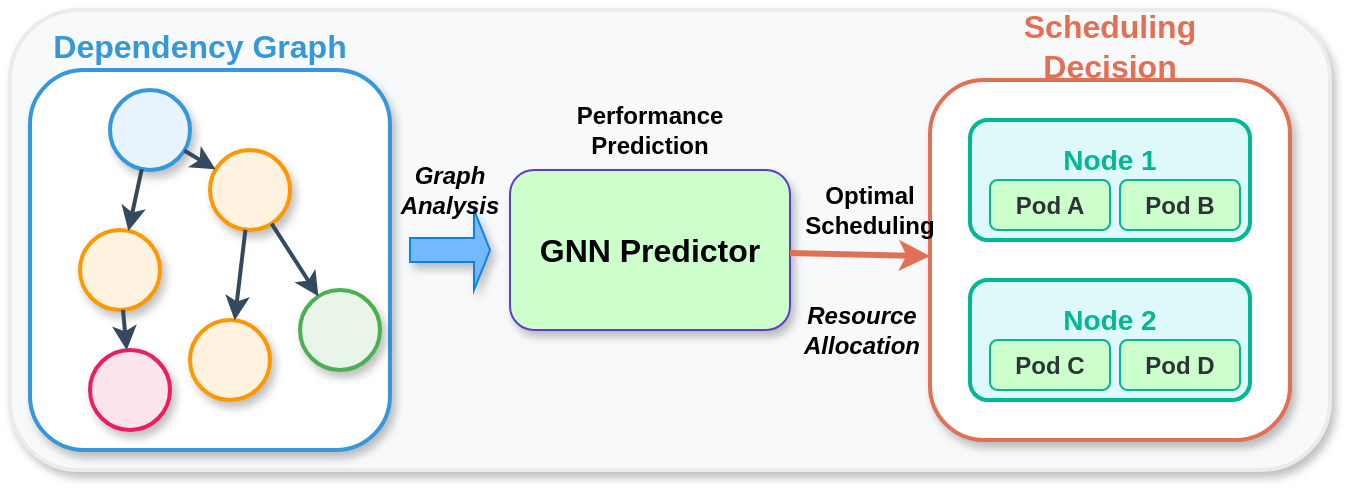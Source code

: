 <mxfile version="27.1.4">
  <diagram name="第 1 页" id="vpEmNmz1VxD7TS162uRm">
    <mxGraphModel dx="1331" dy="750" grid="1" gridSize="10" guides="1" tooltips="1" connect="1" arrows="1" fold="1" page="1" pageScale="1" pageWidth="1200" pageHeight="800" math="0" shadow="0">
      <root>
        <mxCell id="0" />
        <mxCell id="1" parent="0" />
        <mxCell id="main_bg" value="" style="rounded=1;whiteSpace=wrap;html=1;fillColor=#f8f9fa;strokeColor=#e9ecef;strokeWidth=2;shadow=1;" parent="1" vertex="1">
          <mxGeometry x="180" y="170" width="660" height="230" as="geometry" />
        </mxCell>
        <mxCell id="graph_bg" value="" style="rounded=1;whiteSpace=wrap;html=1;fillColor=#ffffff;strokeColor=#3498db;strokeWidth=2;shadow=1;" parent="1" vertex="1">
          <mxGeometry x="190" y="200" width="180" height="190" as="geometry" />
        </mxCell>
        <mxCell id="graph_title" value="Dependency Graph" style="text;html=1;strokeColor=none;fillColor=none;align=center;verticalAlign=middle;whiteSpace=wrap;rounded=0;fontSize=16;fontStyle=1;fontColor=#3498db;" parent="1" vertex="1">
          <mxGeometry x="200" y="175" width="150" height="25" as="geometry" />
        </mxCell>
        <mxCell id="node1" value="" style="ellipse;whiteSpace=wrap;html=1;aspect=fixed;fontSize=11;fontStyle=1;fillColor=#e8f4fd;strokeColor=#3498db;strokeWidth=2;shadow=1;" parent="1" vertex="1">
          <mxGeometry x="230" y="210" width="40" height="40" as="geometry" />
        </mxCell>
        <mxCell id="node2" value="" style="ellipse;whiteSpace=wrap;html=1;aspect=fixed;fontSize=11;fontStyle=1;fillColor=#fff3e0;strokeColor=#ff9800;strokeWidth=2;shadow=1;" parent="1" vertex="1">
          <mxGeometry x="215" y="280" width="40" height="40" as="geometry" />
        </mxCell>
        <mxCell id="node3" value="" style="ellipse;whiteSpace=wrap;html=1;aspect=fixed;fontSize=11;fontStyle=1;fillColor=#fff3e0;strokeColor=#ff9800;strokeWidth=2;shadow=1;" parent="1" vertex="1">
          <mxGeometry x="280" y="240" width="40" height="40" as="geometry" />
        </mxCell>
        <mxCell id="node4" value="" style="ellipse;whiteSpace=wrap;html=1;aspect=fixed;fontSize=11;fontStyle=1;fillColor=#fff3e0;strokeColor=#ff9800;strokeWidth=2;shadow=1;" parent="1" vertex="1">
          <mxGeometry x="270" y="325" width="40" height="40" as="geometry" />
        </mxCell>
        <mxCell id="node5" value="" style="ellipse;whiteSpace=wrap;html=1;aspect=fixed;fontSize=11;fontStyle=1;fillColor=#e8f5e8;strokeColor=#4caf50;strokeWidth=2;shadow=1;" parent="1" vertex="1">
          <mxGeometry x="325" y="310" width="40" height="40" as="geometry" />
        </mxCell>
        <mxCell id="node6" value="" style="ellipse;whiteSpace=wrap;html=1;aspect=fixed;fontSize=11;fontStyle=1;fillColor=#fce4ec;strokeColor=#e91e63;strokeWidth=2;shadow=1;" parent="1" vertex="1">
          <mxGeometry x="220" y="340" width="40" height="40" as="geometry" />
        </mxCell>
        <mxCell id="edge1" value="" style="endArrow=classic;html=1;rounded=1;strokeWidth=2;strokeColor=#34495e;curved=1;" parent="1" source="node1" target="node2" edge="1">
          <mxGeometry width="50" height="50" relative="1" as="geometry">
            <mxPoint x="340" y="350" as="sourcePoint" />
            <mxPoint x="390" y="300" as="targetPoint" />
          </mxGeometry>
        </mxCell>
        <mxCell id="edge2" value="" style="endArrow=classic;html=1;rounded=1;strokeWidth=2;strokeColor=#34495e;curved=1;" parent="1" source="node1" target="node3" edge="1">
          <mxGeometry width="50" height="50" relative="1" as="geometry">
            <mxPoint x="340" y="350" as="sourcePoint" />
            <mxPoint x="390" y="300" as="targetPoint" />
          </mxGeometry>
        </mxCell>
        <mxCell id="edge3" value="" style="endArrow=classic;html=1;rounded=1;strokeWidth=2;strokeColor=#34495e;curved=1;" parent="1" source="node2" target="node6" edge="1">
          <mxGeometry width="50" height="50" relative="1" as="geometry">
            <mxPoint x="340" y="350" as="sourcePoint" />
            <mxPoint x="390" y="300" as="targetPoint" />
          </mxGeometry>
        </mxCell>
        <mxCell id="edge4" value="" style="endArrow=classic;html=1;rounded=1;strokeWidth=2;strokeColor=#34495e;curved=1;" parent="1" source="node3" target="node4" edge="1">
          <mxGeometry width="50" height="50" relative="1" as="geometry">
            <mxPoint x="340" y="350" as="sourcePoint" />
            <mxPoint x="390" y="300" as="targetPoint" />
          </mxGeometry>
        </mxCell>
        <mxCell id="edge5" value="" style="endArrow=classic;html=1;rounded=1;strokeWidth=2;strokeColor=#34495e;curved=1;" parent="1" source="node3" target="node5" edge="1">
          <mxGeometry width="50" height="50" relative="1" as="geometry">
            <mxPoint x="340" y="350" as="sourcePoint" />
            <mxPoint x="390" y="300" as="targetPoint" />
          </mxGeometry>
        </mxCell>
        <mxCell id="gnn_predictor" value="&lt;font style=&quot;color: rgb(0, 0, 0);&quot;&gt;GNN Predictor&lt;/font&gt;" style="rounded=1;whiteSpace=wrap;html=1;fillColor=#CCFFCC;strokeColor=#5f3dc4;fontSize=16;fontStyle=1;fontColor=#ffffff;shadow=1;" parent="1" vertex="1">
          <mxGeometry x="430" y="250" width="140" height="80" as="geometry" />
        </mxCell>
        <mxCell id="main_arrow" value="" style="shape=singleArrow;whiteSpace=wrap;html=1;fillColor=#74b9ff;strokeColor=#0984e3;shadow=1;" parent="1" vertex="1">
          <mxGeometry x="380" y="270" width="40" height="40" as="geometry" />
        </mxCell>
        <mxCell id="prediction_label" value="&lt;font style=&quot;color: rgb(0, 0, 0);&quot;&gt;Performance&lt;br&gt;Prediction&lt;/font&gt;" style="text;html=1;strokeColor=none;fillColor=none;align=center;verticalAlign=middle;whiteSpace=wrap;rounded=0;fontSize=12;fontStyle=1;fontColor=#6c5ce7;" parent="1" vertex="1">
          <mxGeometry x="440" y="210" width="120" height="40" as="geometry" />
        </mxCell>
        <mxCell id="scheduling_bg" value="" style="rounded=1;whiteSpace=wrap;html=1;fillColor=#ffffff;strokeColor=#e17055;strokeWidth=2;shadow=1;" parent="1" vertex="1">
          <mxGeometry x="640" y="205" width="180" height="180" as="geometry" />
        </mxCell>
        <mxCell id="scheduling_title" value="Scheduling Decision" style="text;html=1;strokeColor=none;fillColor=none;align=center;verticalAlign=middle;whiteSpace=wrap;rounded=0;fontSize=16;fontStyle=1;fontColor=#e17055;" parent="1" vertex="1">
          <mxGeometry x="660" y="175" width="140" height="25" as="geometry" />
        </mxCell>
        <mxCell id="node1_bg" value="" style="rounded=1;whiteSpace=wrap;html=1;fillColor=#dff9fb;strokeColor=#00b894;strokeWidth=2;" parent="1" vertex="1">
          <mxGeometry x="660" y="225" width="140" height="60" as="geometry" />
        </mxCell>
        <mxCell id="node1_title" value="Node 1" style="text;html=1;strokeColor=none;fillColor=none;align=center;verticalAlign=middle;whiteSpace=wrap;rounded=0;fontSize=14;fontStyle=1;fontColor=#00b894;" parent="1" vertex="1">
          <mxGeometry x="680" y="235" width="100" height="20" as="geometry" />
        </mxCell>
        <mxCell id="pod1" value="Pod A" style="rounded=1;whiteSpace=wrap;html=1;fillColor=#CCFFCC;strokeColor=#00b894;fontSize=12;fontStyle=1;fontColor=#2d3436;" parent="1" vertex="1">
          <mxGeometry x="670" y="255" width="60" height="25" as="geometry" />
        </mxCell>
        <mxCell id="pod2" value="Pod B" style="rounded=1;whiteSpace=wrap;html=1;fillColor=#CCFFCC;strokeColor=#00b894;fontSize=12;fontStyle=1;fontColor=#2d3436;" parent="1" vertex="1">
          <mxGeometry x="735" y="255" width="60" height="25" as="geometry" />
        </mxCell>
        <mxCell id="node2_bg" value="" style="rounded=1;whiteSpace=wrap;html=1;fillColor=#dff9fb;strokeColor=#00b894;strokeWidth=2;" parent="1" vertex="1">
          <mxGeometry x="660" y="305" width="140" height="60" as="geometry" />
        </mxCell>
        <mxCell id="node2_title" value="Node 2" style="text;html=1;strokeColor=none;fillColor=none;align=center;verticalAlign=middle;whiteSpace=wrap;rounded=0;fontSize=14;fontStyle=1;fontColor=#00b894;" parent="1" vertex="1">
          <mxGeometry x="680" y="315" width="100" height="20" as="geometry" />
        </mxCell>
        <mxCell id="pod3" value="Pod C" style="rounded=1;whiteSpace=wrap;html=1;fillColor=#CCFFCC;strokeColor=#00b894;fontSize=12;fontStyle=1;fontColor=#2d3436;" parent="1" vertex="1">
          <mxGeometry x="670" y="335" width="60" height="25" as="geometry" />
        </mxCell>
        <mxCell id="pod4" value="Pod D" style="rounded=1;whiteSpace=wrap;html=1;fillColor=#CCFFCC;strokeColor=#00b894;fontSize=12;fontStyle=1;fontColor=#2d3436;" parent="1" vertex="1">
          <mxGeometry x="735" y="335" width="60" height="25" as="geometry" />
        </mxCell>
        <mxCell id="scheduling_arrow" value="" style="endArrow=classic;html=1;rounded=0;strokeWidth=3;strokeColor=#e17055;curved=1;" parent="1" source="gnn_predictor" target="scheduling_bg" edge="1">
          <mxGeometry width="50" height="50" relative="1" as="geometry">
            <mxPoint x="620" y="290" as="sourcePoint" />
            <mxPoint x="670" y="240" as="targetPoint" />
          </mxGeometry>
        </mxCell>
        <mxCell id="scheduling_label" value="&lt;font style=&quot;color: rgb(0, 0, 0);&quot;&gt;Optimal&lt;br&gt;Scheduling&lt;/font&gt;" style="text;html=1;strokeColor=none;fillColor=none;align=center;verticalAlign=middle;whiteSpace=wrap;rounded=0;fontSize=12;fontStyle=1;fontColor=#e17055;" parent="1" vertex="1">
          <mxGeometry x="570" y="250" width="80" height="40" as="geometry" />
        </mxCell>
        <mxCell id="flow_label1" value="&lt;font style=&quot;color: rgb(0, 0, 0); font-size: 12px;&quot;&gt;&lt;b&gt;Graph Analysis&lt;/b&gt;&lt;/font&gt;" style="text;html=1;strokeColor=none;fillColor=none;align=center;verticalAlign=middle;whiteSpace=wrap;rounded=0;fontSize=10;fontStyle=2;fontColor=#74b9ff;" parent="1" vertex="1">
          <mxGeometry x="360" y="250" width="80" height="20" as="geometry" />
        </mxCell>
        <mxCell id="flow_label2" value="&lt;font style=&quot;color: rgb(0, 0, 0); font-size: 12px;&quot;&gt;&lt;b&gt;Resource Allocation&lt;/b&gt;&lt;/font&gt;" style="text;html=1;strokeColor=none;fillColor=none;align=center;verticalAlign=middle;whiteSpace=wrap;rounded=0;fontSize=10;fontStyle=2;fontColor=#e17055;" parent="1" vertex="1">
          <mxGeometry x="566" y="320" width="80" height="20" as="geometry" />
        </mxCell>
      </root>
    </mxGraphModel>
  </diagram>
</mxfile>
